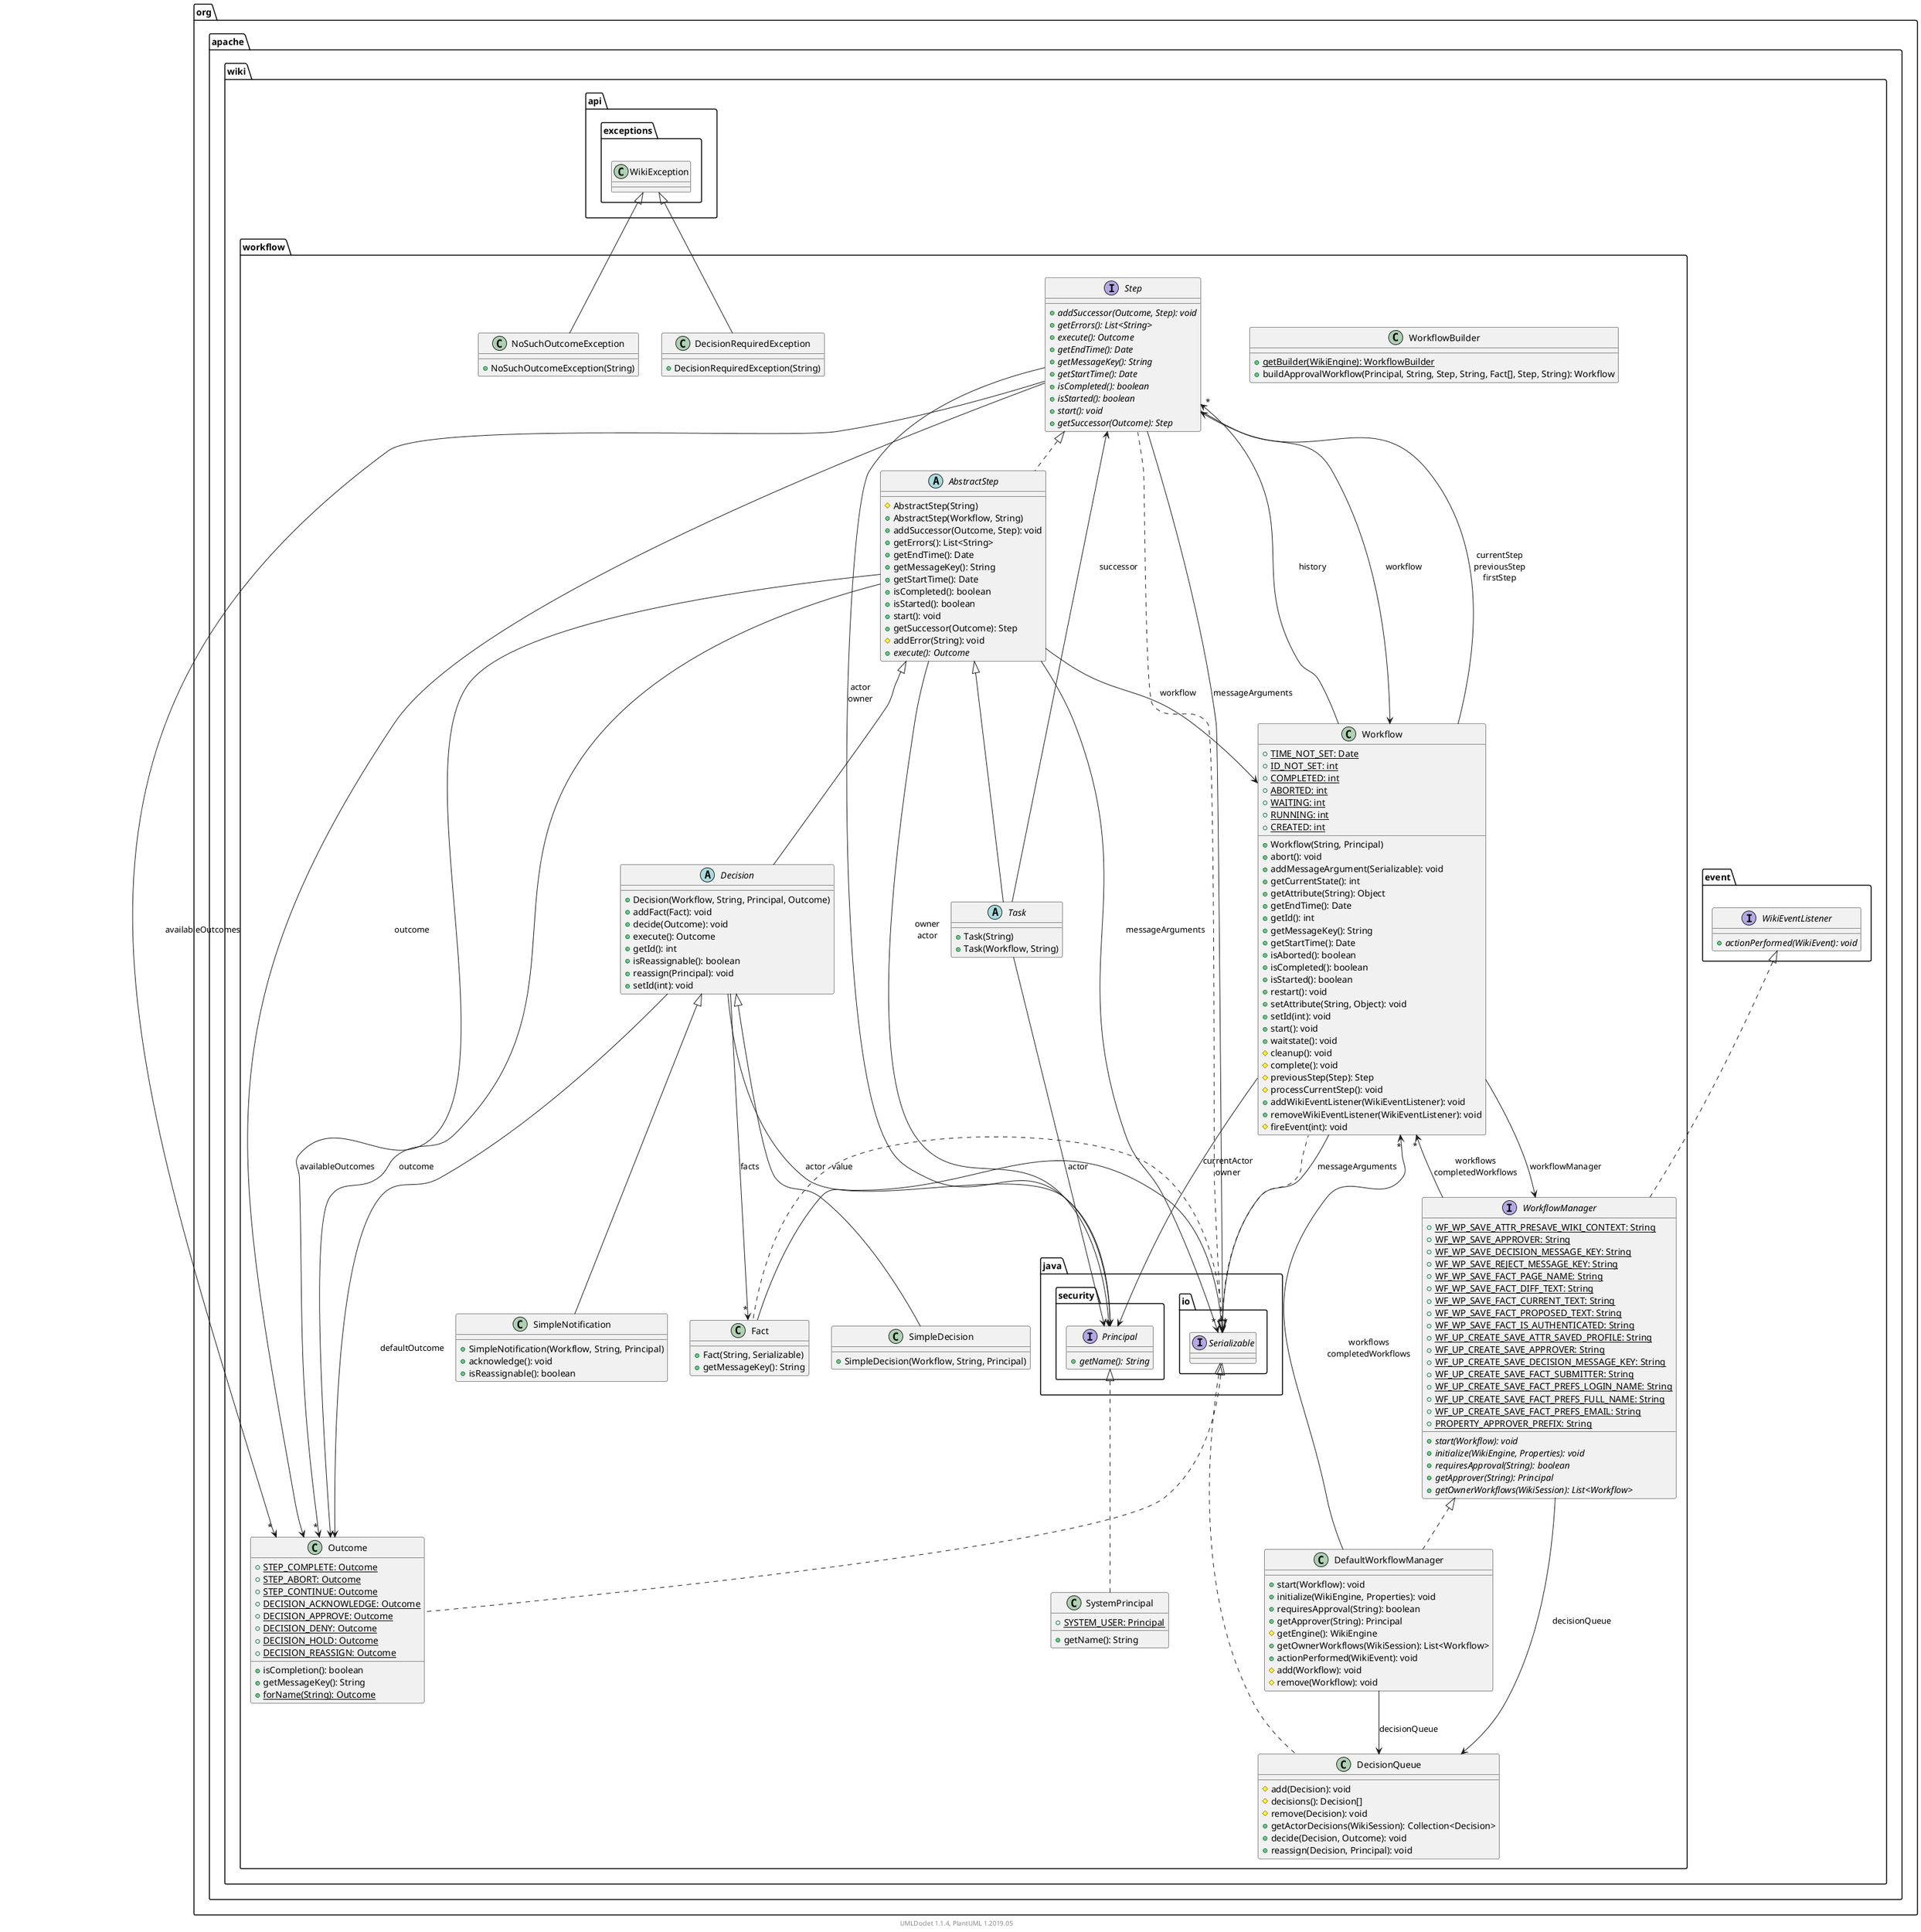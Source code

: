 @startuml

    namespace org.apache.wiki.workflow {

        class WorkflowBuilder [[WorkflowBuilder.html]] {
            {static} +getBuilder(WikiEngine): WorkflowBuilder
            +buildApprovalWorkflow(Principal, String, Step, String, Fact[], Step, String): Workflow
        }

        class SimpleDecision [[SimpleDecision.html]] {
            +SimpleDecision(Workflow, String, Principal)
        }

        class DefaultWorkflowManager [[DefaultWorkflowManager.html]] {
            +start(Workflow): void
            +initialize(WikiEngine, Properties): void
            +requiresApproval(String): boolean
            +getApprover(String): Principal
            #getEngine(): WikiEngine
            +getOwnerWorkflows(WikiSession): List<Workflow>
            +actionPerformed(WikiEvent): void
            #add(Workflow): void
            #remove(Workflow): void
        }

        class DecisionQueue [[DecisionQueue.html]] {
            #add(Decision): void
            #decisions(): Decision[]
            #remove(Decision): void
            +getActorDecisions(WikiSession): Collection<Decision>
            +decide(Decision, Outcome): void
            +reassign(Decision, Principal): void
        }

        class Outcome [[Outcome.html]] {
            {static} +STEP_COMPLETE: Outcome
            {static} +STEP_ABORT: Outcome
            {static} +STEP_CONTINUE: Outcome
            {static} +DECISION_ACKNOWLEDGE: Outcome
            {static} +DECISION_APPROVE: Outcome
            {static} +DECISION_DENY: Outcome
            {static} +DECISION_HOLD: Outcome
            {static} +DECISION_REASSIGN: Outcome
            +isCompletion(): boolean
            +getMessageKey(): String
            {static} +forName(String): Outcome
        }

        interface Step [[Step.html]] {
            {abstract} +addSuccessor(Outcome, Step): void
            {abstract} +getErrors(): List<String>
            {abstract} +execute(): Outcome
            {abstract} +getEndTime(): Date
            {abstract} +getMessageKey(): String
            {abstract} +getStartTime(): Date
            {abstract} +isCompleted(): boolean
            {abstract} +isStarted(): boolean
            {abstract} +start(): void
            {abstract} +getSuccessor(Outcome): Step
        }

        abstract class AbstractStep [[AbstractStep.html]] {
            #AbstractStep(String)
            +AbstractStep(Workflow, String)
            +addSuccessor(Outcome, Step): void
            +getErrors(): List<String>
            +getEndTime(): Date
            +getMessageKey(): String
            +getStartTime(): Date
            +isCompleted(): boolean
            +isStarted(): boolean
            +start(): void
            +getSuccessor(Outcome): Step
            #addError(String): void
            {abstract} +execute(): Outcome
        }

        class Workflow [[Workflow.html]] {
            {static} +TIME_NOT_SET: Date
            {static} +ID_NOT_SET: int
            {static} +COMPLETED: int
            {static} +ABORTED: int
            {static} +WAITING: int
            {static} +RUNNING: int
            {static} +CREATED: int
            +Workflow(String, Principal)
            +abort(): void
            +addMessageArgument(Serializable): void
            +getCurrentState(): int
            +getAttribute(String): Object
            +getEndTime(): Date
            +getId(): int
            +getMessageKey(): String
            +getStartTime(): Date
            +isAborted(): boolean
            +isCompleted(): boolean
            +isStarted(): boolean
            +restart(): void
            +setAttribute(String, Object): void
            +setId(int): void
            +start(): void
            +waitstate(): void
            #cleanup(): void
            #complete(): void
            #previousStep(Step): Step
            #processCurrentStep(): void
            +addWikiEventListener(WikiEventListener): void
            +removeWikiEventListener(WikiEventListener): void
            #fireEvent(int): void
        }

        abstract class Task [[Task.html]] {
            +Task(String)
            +Task(Workflow, String)
        }

        interface WorkflowManager [[WorkflowManager.html]] {
            {static} +WF_WP_SAVE_ATTR_PRESAVE_WIKI_CONTEXT: String
            {static} +WF_WP_SAVE_APPROVER: String
            {static} +WF_WP_SAVE_DECISION_MESSAGE_KEY: String
            {static} +WF_WP_SAVE_REJECT_MESSAGE_KEY: String
            {static} +WF_WP_SAVE_FACT_PAGE_NAME: String
            {static} +WF_WP_SAVE_FACT_DIFF_TEXT: String
            {static} +WF_WP_SAVE_FACT_CURRENT_TEXT: String
            {static} +WF_WP_SAVE_FACT_PROPOSED_TEXT: String
            {static} +WF_WP_SAVE_FACT_IS_AUTHENTICATED: String
            {static} +WF_UP_CREATE_SAVE_ATTR_SAVED_PROFILE: String
            {static} +WF_UP_CREATE_SAVE_APPROVER: String
            {static} +WF_UP_CREATE_SAVE_DECISION_MESSAGE_KEY: String
            {static} +WF_UP_CREATE_SAVE_FACT_SUBMITTER: String
            {static} +WF_UP_CREATE_SAVE_FACT_PREFS_LOGIN_NAME: String
            {static} +WF_UP_CREATE_SAVE_FACT_PREFS_FULL_NAME: String
            {static} +WF_UP_CREATE_SAVE_FACT_PREFS_EMAIL: String
            {static} +PROPERTY_APPROVER_PREFIX: String
            {abstract} +start(Workflow): void
            {abstract} +initialize(WikiEngine, Properties): void
            {abstract} +requiresApproval(String): boolean
            {abstract} +getApprover(String): Principal
            {abstract} +getOwnerWorkflows(WikiSession): List<Workflow>
        }

        abstract class Decision [[Decision.html]] {
            +Decision(Workflow, String, Principal, Outcome)
            +addFact(Fact): void
            +decide(Outcome): void
            +execute(): Outcome
            +getId(): int
            +isReassignable(): boolean
            +reassign(Principal): void
            +setId(int): void
        }

        class NoSuchOutcomeException [[NoSuchOutcomeException.html]] {
            +NoSuchOutcomeException(String)
        }

        class SystemPrincipal [[SystemPrincipal.html]] {
            {static} +SYSTEM_USER: Principal
            +getName(): String
        }

        class DecisionRequiredException [[DecisionRequiredException.html]] {
            +DecisionRequiredException(String)
        }

        class SimpleNotification [[SimpleNotification.html]] {
            +SimpleNotification(Workflow, String, Principal)
            +acknowledge(): void
            +isReassignable(): boolean
        }

        class Fact [[Fact.html]] {
            +Fact(String, Serializable)
            +getMessageKey(): String
        }

        Decision <|-- SimpleDecision

        WorkflowManager <|.. DefaultWorkflowManager

        interface java.io.Serializable
        java.io.Serializable <|.. DecisionQueue

        java.io.Serializable <|.. Outcome

        java.io.Serializable <|.. Step

        Step <|.. AbstractStep

        java.io.Serializable <|.. Workflow

        AbstractStep <|-- Task

        interface org.apache.wiki.event.WikiEventListener {
            {abstract} +actionPerformed(WikiEvent): void
        }
        org.apache.wiki.event.WikiEventListener <|.. WorkflowManager

        AbstractStep <|-- Decision

        class org.apache.wiki.api.exceptions.WikiException
        org.apache.wiki.api.exceptions.WikiException <|-- NoSuchOutcomeException

        interface java.security.Principal {
            {abstract} +getName(): String
        }
        java.security.Principal <|.. SystemPrincipal

        org.apache.wiki.api.exceptions.WikiException <|-- DecisionRequiredException

        Decision <|-- SimpleNotification

        java.io.Serializable <|.. Fact

        DefaultWorkflowManager --> "*" Workflow: workflows\ncompletedWorkflows

        DefaultWorkflowManager --> DecisionQueue: decisionQueue

        Step --> "*" Outcome: availableOutcomes

        Step --> java.security.Principal: actor\nowner

        Step --> "*" java.io.Serializable: messageArguments

        Step --> Outcome: outcome

        Step --> Workflow: workflow

        AbstractStep --> "*" Outcome: availableOutcomes

        AbstractStep --> "*" java.io.Serializable: messageArguments

        AbstractStep --> Outcome: outcome

        AbstractStep --> java.security.Principal: owner\nactor

        AbstractStep --> Workflow: workflow

        Workflow --> java.security.Principal: currentActor\nowner

        Workflow --> Step: currentStep\npreviousStep\nfirstStep

        Workflow --> "*" java.io.Serializable: messageArguments

        Workflow --> WorkflowManager: workflowManager

        Workflow --> "*" Step: history

        Task --> java.security.Principal: actor

        Task --> Step: successor

        WorkflowManager --> "*" Workflow: workflows\ncompletedWorkflows

        WorkflowManager --> DecisionQueue: decisionQueue

        Decision --> java.security.Principal: actor

        Decision --> Outcome: defaultOutcome

        Decision --> "*" Fact: facts

        Fact --> java.io.Serializable: value

    }


    center footer UMLDoclet 1.1.4, PlantUML 1.2019.05
@enduml

